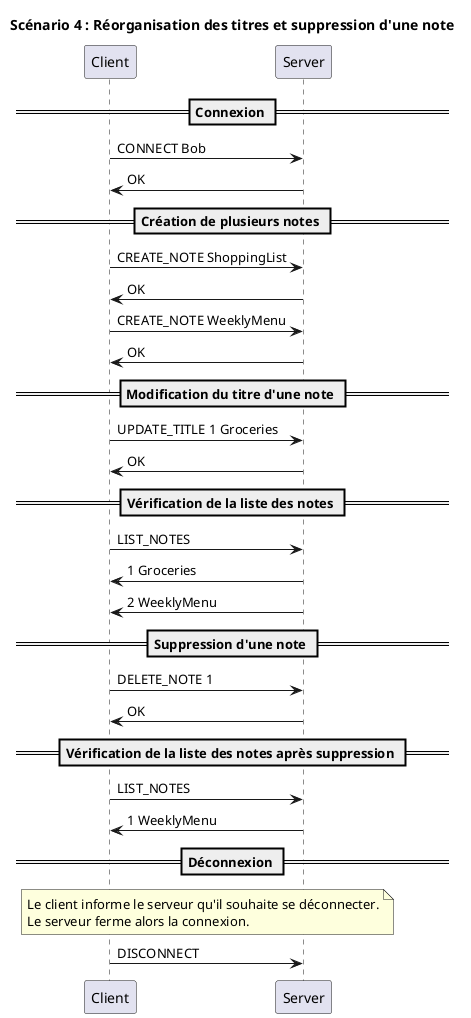 @startuml no-tion-scenario-4

title "Scénario 4 : Réorganisation des titres et suppression d'une note"

participant "Client" as c
participant "Server" as s

== Connexion ==

c->s : CONNECT Bob
s->c : OK

== Création de plusieurs notes ==

c->s : CREATE_NOTE ShoppingList
s->c : OK

c->s : CREATE_NOTE WeeklyMenu
s->c : OK

== Modification du titre d'une note ==

c->s : UPDATE_TITLE 1 Groceries
s->c : OK

== Vérification de la liste des notes ==

c->s : LIST_NOTES
s->c : 1 Groceries
s->c : 2 WeeklyMenu

== Suppression d'une note ==

c->s : DELETE_NOTE 1
s->c : OK

== Vérification de la liste des notes après suppression ==

c->s : LIST_NOTES
s->c : 1 WeeklyMenu

== Déconnexion ==

note over c, s
Le client informe le serveur qu'il souhaite se déconnecter.
Le serveur ferme alors la connexion.
end note

c->s : DISCONNECT

@enduml
